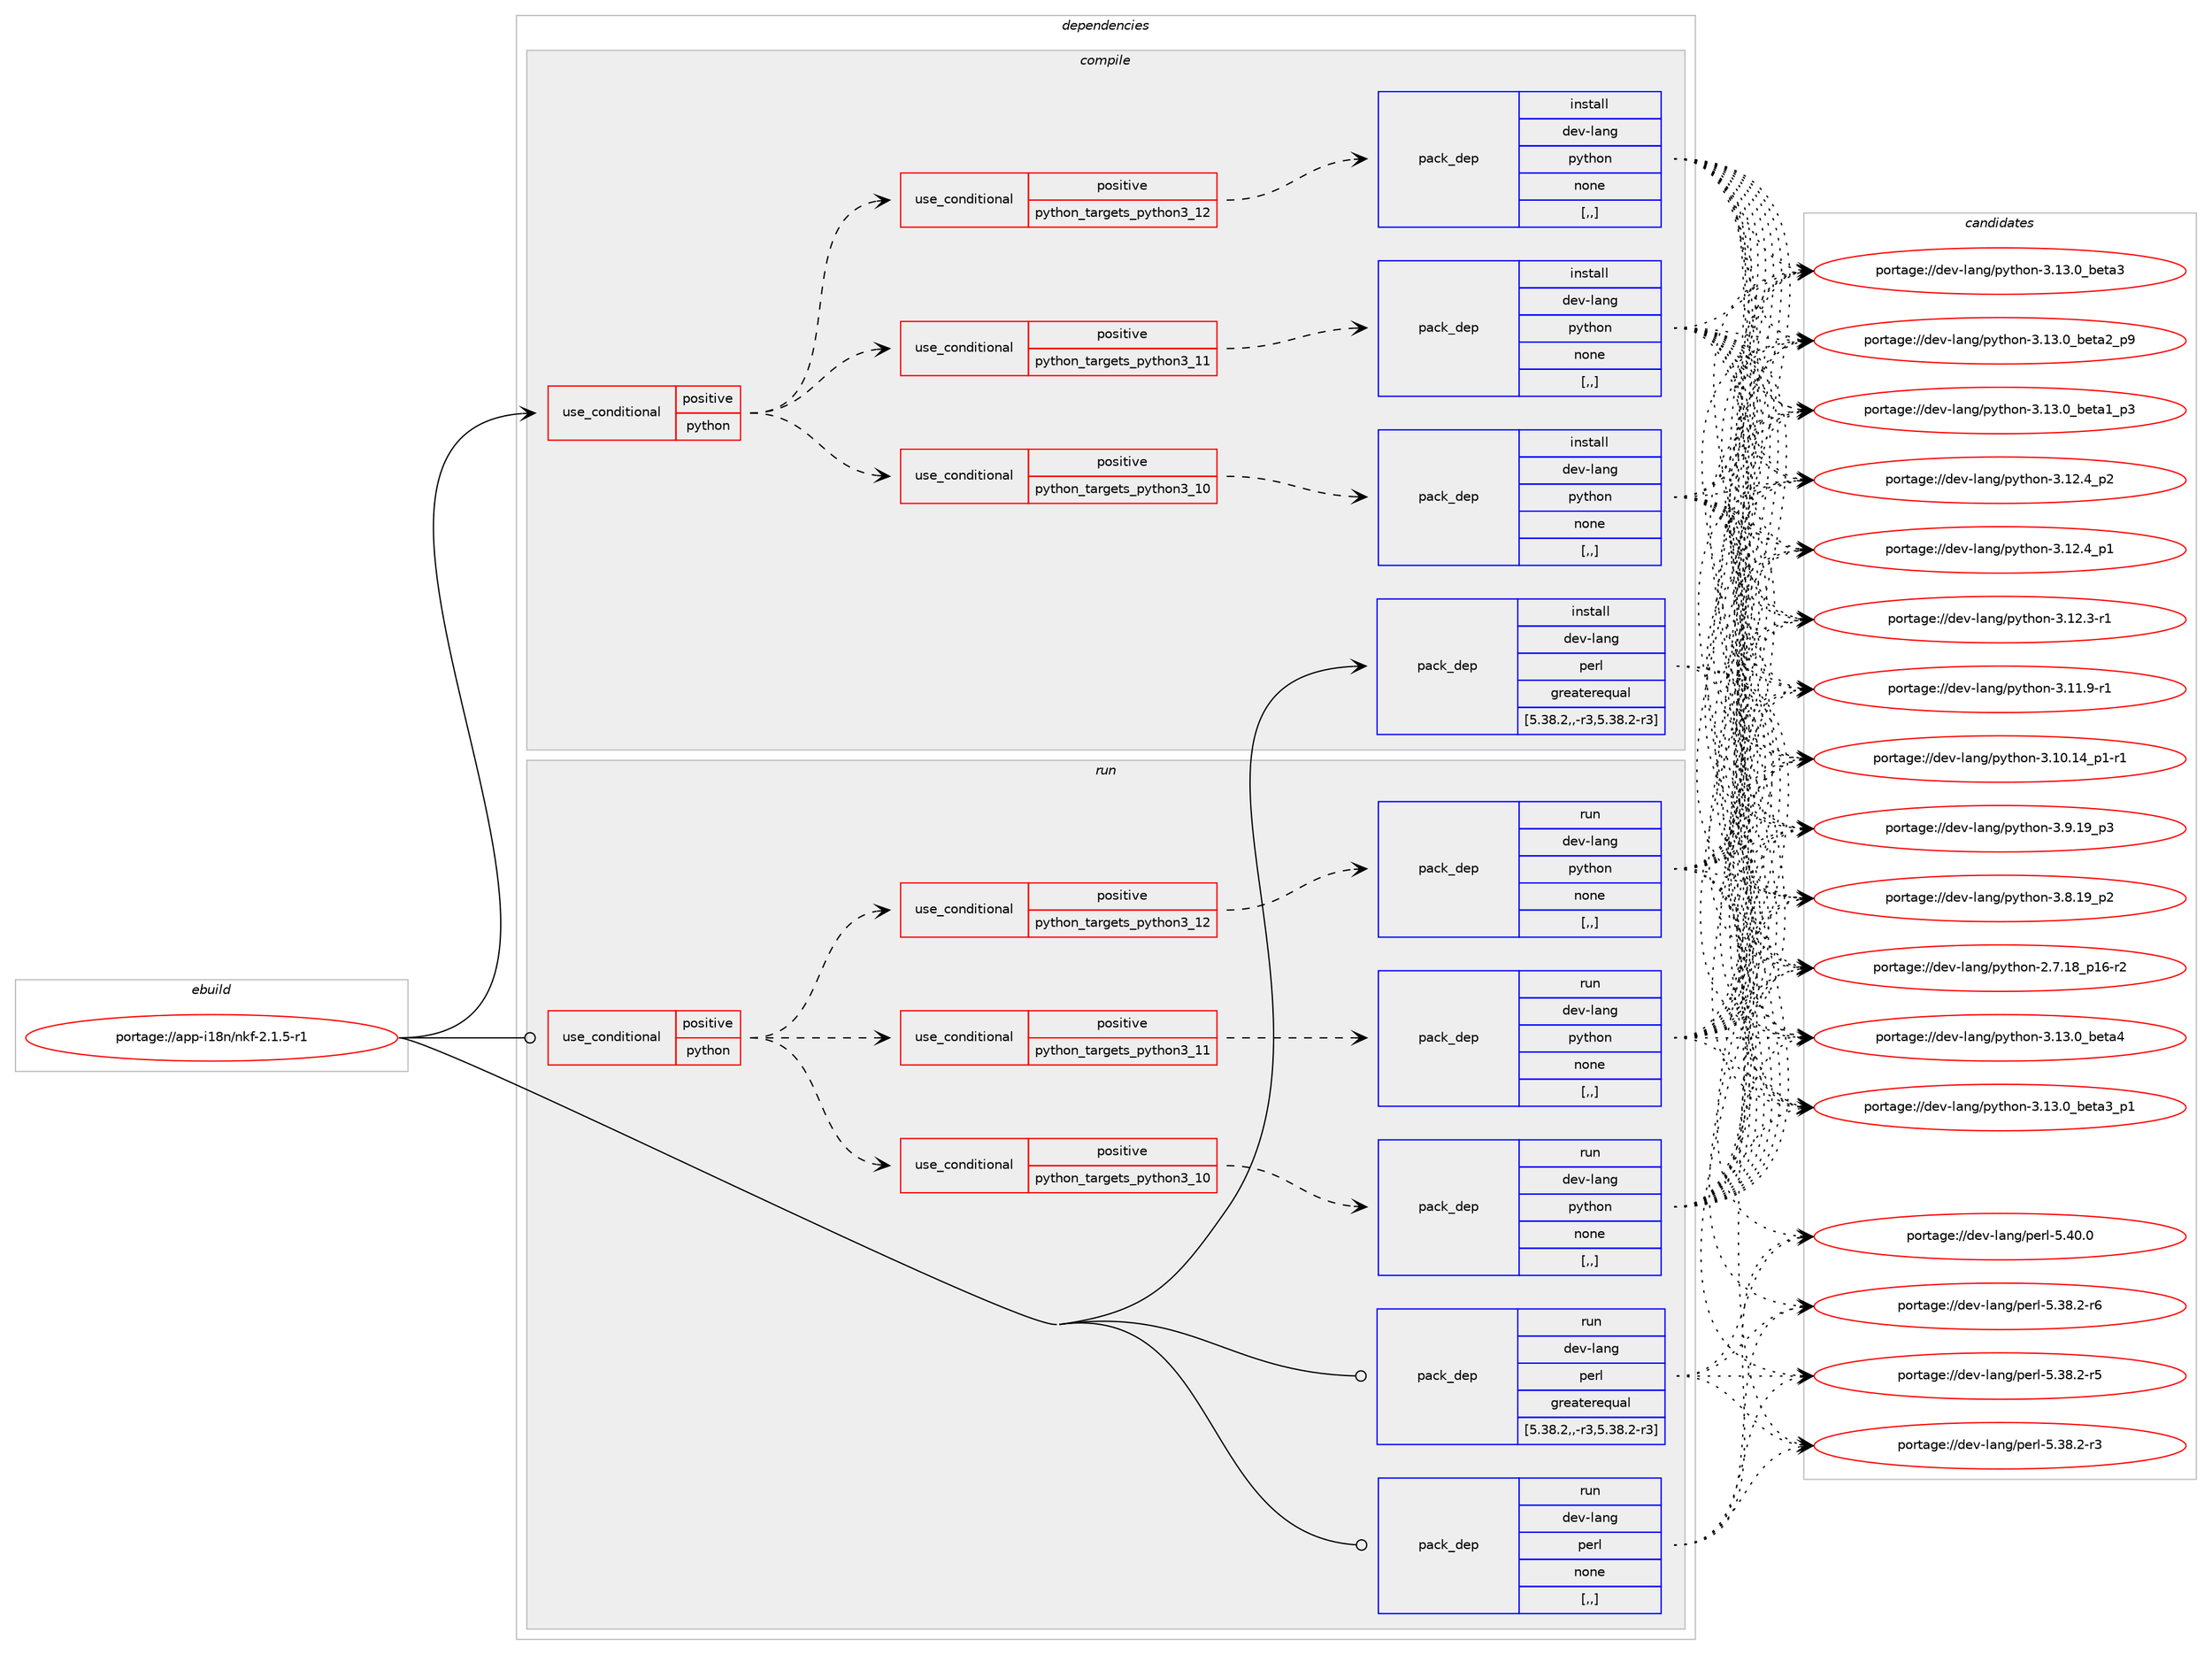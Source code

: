 digraph prolog {

# *************
# Graph options
# *************

newrank=true;
concentrate=true;
compound=true;
graph [rankdir=LR,fontname=Helvetica,fontsize=10,ranksep=1.5];#, ranksep=2.5, nodesep=0.2];
edge  [arrowhead=vee];
node  [fontname=Helvetica,fontsize=10];

# **********
# The ebuild
# **********

subgraph cluster_leftcol {
color=gray;
label=<<i>ebuild</i>>;
id [label="portage://app-i18n/nkf-2.1.5-r1", color=red, width=4, href="../app-i18n/nkf-2.1.5-r1.svg"];
}

# ****************
# The dependencies
# ****************

subgraph cluster_midcol {
color=gray;
label=<<i>dependencies</i>>;
subgraph cluster_compile {
fillcolor="#eeeeee";
style=filled;
label=<<i>compile</i>>;
subgraph cond11332 {
dependency38636 [label=<<TABLE BORDER="0" CELLBORDER="1" CELLSPACING="0" CELLPADDING="4"><TR><TD ROWSPAN="3" CELLPADDING="10">use_conditional</TD></TR><TR><TD>positive</TD></TR><TR><TD>python</TD></TR></TABLE>>, shape=none, color=red];
subgraph cond11333 {
dependency38637 [label=<<TABLE BORDER="0" CELLBORDER="1" CELLSPACING="0" CELLPADDING="4"><TR><TD ROWSPAN="3" CELLPADDING="10">use_conditional</TD></TR><TR><TD>positive</TD></TR><TR><TD>python_targets_python3_10</TD></TR></TABLE>>, shape=none, color=red];
subgraph pack26929 {
dependency38638 [label=<<TABLE BORDER="0" CELLBORDER="1" CELLSPACING="0" CELLPADDING="4" WIDTH="220"><TR><TD ROWSPAN="6" CELLPADDING="30">pack_dep</TD></TR><TR><TD WIDTH="110">install</TD></TR><TR><TD>dev-lang</TD></TR><TR><TD>python</TD></TR><TR><TD>none</TD></TR><TR><TD>[,,]</TD></TR></TABLE>>, shape=none, color=blue];
}
dependency38637:e -> dependency38638:w [weight=20,style="dashed",arrowhead="vee"];
}
dependency38636:e -> dependency38637:w [weight=20,style="dashed",arrowhead="vee"];
subgraph cond11334 {
dependency38639 [label=<<TABLE BORDER="0" CELLBORDER="1" CELLSPACING="0" CELLPADDING="4"><TR><TD ROWSPAN="3" CELLPADDING="10">use_conditional</TD></TR><TR><TD>positive</TD></TR><TR><TD>python_targets_python3_11</TD></TR></TABLE>>, shape=none, color=red];
subgraph pack26930 {
dependency38640 [label=<<TABLE BORDER="0" CELLBORDER="1" CELLSPACING="0" CELLPADDING="4" WIDTH="220"><TR><TD ROWSPAN="6" CELLPADDING="30">pack_dep</TD></TR><TR><TD WIDTH="110">install</TD></TR><TR><TD>dev-lang</TD></TR><TR><TD>python</TD></TR><TR><TD>none</TD></TR><TR><TD>[,,]</TD></TR></TABLE>>, shape=none, color=blue];
}
dependency38639:e -> dependency38640:w [weight=20,style="dashed",arrowhead="vee"];
}
dependency38636:e -> dependency38639:w [weight=20,style="dashed",arrowhead="vee"];
subgraph cond11335 {
dependency38641 [label=<<TABLE BORDER="0" CELLBORDER="1" CELLSPACING="0" CELLPADDING="4"><TR><TD ROWSPAN="3" CELLPADDING="10">use_conditional</TD></TR><TR><TD>positive</TD></TR><TR><TD>python_targets_python3_12</TD></TR></TABLE>>, shape=none, color=red];
subgraph pack26931 {
dependency38642 [label=<<TABLE BORDER="0" CELLBORDER="1" CELLSPACING="0" CELLPADDING="4" WIDTH="220"><TR><TD ROWSPAN="6" CELLPADDING="30">pack_dep</TD></TR><TR><TD WIDTH="110">install</TD></TR><TR><TD>dev-lang</TD></TR><TR><TD>python</TD></TR><TR><TD>none</TD></TR><TR><TD>[,,]</TD></TR></TABLE>>, shape=none, color=blue];
}
dependency38641:e -> dependency38642:w [weight=20,style="dashed",arrowhead="vee"];
}
dependency38636:e -> dependency38641:w [weight=20,style="dashed",arrowhead="vee"];
}
id:e -> dependency38636:w [weight=20,style="solid",arrowhead="vee"];
subgraph pack26932 {
dependency38643 [label=<<TABLE BORDER="0" CELLBORDER="1" CELLSPACING="0" CELLPADDING="4" WIDTH="220"><TR><TD ROWSPAN="6" CELLPADDING="30">pack_dep</TD></TR><TR><TD WIDTH="110">install</TD></TR><TR><TD>dev-lang</TD></TR><TR><TD>perl</TD></TR><TR><TD>greaterequal</TD></TR><TR><TD>[5.38.2,,-r3,5.38.2-r3]</TD></TR></TABLE>>, shape=none, color=blue];
}
id:e -> dependency38643:w [weight=20,style="solid",arrowhead="vee"];
}
subgraph cluster_compileandrun {
fillcolor="#eeeeee";
style=filled;
label=<<i>compile and run</i>>;
}
subgraph cluster_run {
fillcolor="#eeeeee";
style=filled;
label=<<i>run</i>>;
subgraph cond11336 {
dependency38644 [label=<<TABLE BORDER="0" CELLBORDER="1" CELLSPACING="0" CELLPADDING="4"><TR><TD ROWSPAN="3" CELLPADDING="10">use_conditional</TD></TR><TR><TD>positive</TD></TR><TR><TD>python</TD></TR></TABLE>>, shape=none, color=red];
subgraph cond11337 {
dependency38645 [label=<<TABLE BORDER="0" CELLBORDER="1" CELLSPACING="0" CELLPADDING="4"><TR><TD ROWSPAN="3" CELLPADDING="10">use_conditional</TD></TR><TR><TD>positive</TD></TR><TR><TD>python_targets_python3_10</TD></TR></TABLE>>, shape=none, color=red];
subgraph pack26933 {
dependency38646 [label=<<TABLE BORDER="0" CELLBORDER="1" CELLSPACING="0" CELLPADDING="4" WIDTH="220"><TR><TD ROWSPAN="6" CELLPADDING="30">pack_dep</TD></TR><TR><TD WIDTH="110">run</TD></TR><TR><TD>dev-lang</TD></TR><TR><TD>python</TD></TR><TR><TD>none</TD></TR><TR><TD>[,,]</TD></TR></TABLE>>, shape=none, color=blue];
}
dependency38645:e -> dependency38646:w [weight=20,style="dashed",arrowhead="vee"];
}
dependency38644:e -> dependency38645:w [weight=20,style="dashed",arrowhead="vee"];
subgraph cond11338 {
dependency38647 [label=<<TABLE BORDER="0" CELLBORDER="1" CELLSPACING="0" CELLPADDING="4"><TR><TD ROWSPAN="3" CELLPADDING="10">use_conditional</TD></TR><TR><TD>positive</TD></TR><TR><TD>python_targets_python3_11</TD></TR></TABLE>>, shape=none, color=red];
subgraph pack26934 {
dependency38648 [label=<<TABLE BORDER="0" CELLBORDER="1" CELLSPACING="0" CELLPADDING="4" WIDTH="220"><TR><TD ROWSPAN="6" CELLPADDING="30">pack_dep</TD></TR><TR><TD WIDTH="110">run</TD></TR><TR><TD>dev-lang</TD></TR><TR><TD>python</TD></TR><TR><TD>none</TD></TR><TR><TD>[,,]</TD></TR></TABLE>>, shape=none, color=blue];
}
dependency38647:e -> dependency38648:w [weight=20,style="dashed",arrowhead="vee"];
}
dependency38644:e -> dependency38647:w [weight=20,style="dashed",arrowhead="vee"];
subgraph cond11339 {
dependency38649 [label=<<TABLE BORDER="0" CELLBORDER="1" CELLSPACING="0" CELLPADDING="4"><TR><TD ROWSPAN="3" CELLPADDING="10">use_conditional</TD></TR><TR><TD>positive</TD></TR><TR><TD>python_targets_python3_12</TD></TR></TABLE>>, shape=none, color=red];
subgraph pack26935 {
dependency38650 [label=<<TABLE BORDER="0" CELLBORDER="1" CELLSPACING="0" CELLPADDING="4" WIDTH="220"><TR><TD ROWSPAN="6" CELLPADDING="30">pack_dep</TD></TR><TR><TD WIDTH="110">run</TD></TR><TR><TD>dev-lang</TD></TR><TR><TD>python</TD></TR><TR><TD>none</TD></TR><TR><TD>[,,]</TD></TR></TABLE>>, shape=none, color=blue];
}
dependency38649:e -> dependency38650:w [weight=20,style="dashed",arrowhead="vee"];
}
dependency38644:e -> dependency38649:w [weight=20,style="dashed",arrowhead="vee"];
}
id:e -> dependency38644:w [weight=20,style="solid",arrowhead="odot"];
subgraph pack26936 {
dependency38651 [label=<<TABLE BORDER="0" CELLBORDER="1" CELLSPACING="0" CELLPADDING="4" WIDTH="220"><TR><TD ROWSPAN="6" CELLPADDING="30">pack_dep</TD></TR><TR><TD WIDTH="110">run</TD></TR><TR><TD>dev-lang</TD></TR><TR><TD>perl</TD></TR><TR><TD>greaterequal</TD></TR><TR><TD>[5.38.2,,-r3,5.38.2-r3]</TD></TR></TABLE>>, shape=none, color=blue];
}
id:e -> dependency38651:w [weight=20,style="solid",arrowhead="odot"];
subgraph pack26937 {
dependency38652 [label=<<TABLE BORDER="0" CELLBORDER="1" CELLSPACING="0" CELLPADDING="4" WIDTH="220"><TR><TD ROWSPAN="6" CELLPADDING="30">pack_dep</TD></TR><TR><TD WIDTH="110">run</TD></TR><TR><TD>dev-lang</TD></TR><TR><TD>perl</TD></TR><TR><TD>none</TD></TR><TR><TD>[,,]</TD></TR></TABLE>>, shape=none, color=blue];
}
id:e -> dependency38652:w [weight=20,style="solid",arrowhead="odot"];
}
}

# **************
# The candidates
# **************

subgraph cluster_choices {
rank=same;
color=gray;
label=<<i>candidates</i>>;

subgraph choice26929 {
color=black;
nodesep=1;
choice1001011184510897110103471121211161041111104551464951464895981011169752 [label="portage://dev-lang/python-3.13.0_beta4", color=red, width=4,href="../dev-lang/python-3.13.0_beta4.svg"];
choice10010111845108971101034711212111610411111045514649514648959810111697519511249 [label="portage://dev-lang/python-3.13.0_beta3_p1", color=red, width=4,href="../dev-lang/python-3.13.0_beta3_p1.svg"];
choice1001011184510897110103471121211161041111104551464951464895981011169751 [label="portage://dev-lang/python-3.13.0_beta3", color=red, width=4,href="../dev-lang/python-3.13.0_beta3.svg"];
choice10010111845108971101034711212111610411111045514649514648959810111697509511257 [label="portage://dev-lang/python-3.13.0_beta2_p9", color=red, width=4,href="../dev-lang/python-3.13.0_beta2_p9.svg"];
choice10010111845108971101034711212111610411111045514649514648959810111697499511251 [label="portage://dev-lang/python-3.13.0_beta1_p3", color=red, width=4,href="../dev-lang/python-3.13.0_beta1_p3.svg"];
choice100101118451089711010347112121116104111110455146495046529511250 [label="portage://dev-lang/python-3.12.4_p2", color=red, width=4,href="../dev-lang/python-3.12.4_p2.svg"];
choice100101118451089711010347112121116104111110455146495046529511249 [label="portage://dev-lang/python-3.12.4_p1", color=red, width=4,href="../dev-lang/python-3.12.4_p1.svg"];
choice100101118451089711010347112121116104111110455146495046514511449 [label="portage://dev-lang/python-3.12.3-r1", color=red, width=4,href="../dev-lang/python-3.12.3-r1.svg"];
choice100101118451089711010347112121116104111110455146494946574511449 [label="portage://dev-lang/python-3.11.9-r1", color=red, width=4,href="../dev-lang/python-3.11.9-r1.svg"];
choice100101118451089711010347112121116104111110455146494846495295112494511449 [label="portage://dev-lang/python-3.10.14_p1-r1", color=red, width=4,href="../dev-lang/python-3.10.14_p1-r1.svg"];
choice100101118451089711010347112121116104111110455146574649579511251 [label="portage://dev-lang/python-3.9.19_p3", color=red, width=4,href="../dev-lang/python-3.9.19_p3.svg"];
choice100101118451089711010347112121116104111110455146564649579511250 [label="portage://dev-lang/python-3.8.19_p2", color=red, width=4,href="../dev-lang/python-3.8.19_p2.svg"];
choice100101118451089711010347112121116104111110455046554649569511249544511450 [label="portage://dev-lang/python-2.7.18_p16-r2", color=red, width=4,href="../dev-lang/python-2.7.18_p16-r2.svg"];
dependency38638:e -> choice1001011184510897110103471121211161041111104551464951464895981011169752:w [style=dotted,weight="100"];
dependency38638:e -> choice10010111845108971101034711212111610411111045514649514648959810111697519511249:w [style=dotted,weight="100"];
dependency38638:e -> choice1001011184510897110103471121211161041111104551464951464895981011169751:w [style=dotted,weight="100"];
dependency38638:e -> choice10010111845108971101034711212111610411111045514649514648959810111697509511257:w [style=dotted,weight="100"];
dependency38638:e -> choice10010111845108971101034711212111610411111045514649514648959810111697499511251:w [style=dotted,weight="100"];
dependency38638:e -> choice100101118451089711010347112121116104111110455146495046529511250:w [style=dotted,weight="100"];
dependency38638:e -> choice100101118451089711010347112121116104111110455146495046529511249:w [style=dotted,weight="100"];
dependency38638:e -> choice100101118451089711010347112121116104111110455146495046514511449:w [style=dotted,weight="100"];
dependency38638:e -> choice100101118451089711010347112121116104111110455146494946574511449:w [style=dotted,weight="100"];
dependency38638:e -> choice100101118451089711010347112121116104111110455146494846495295112494511449:w [style=dotted,weight="100"];
dependency38638:e -> choice100101118451089711010347112121116104111110455146574649579511251:w [style=dotted,weight="100"];
dependency38638:e -> choice100101118451089711010347112121116104111110455146564649579511250:w [style=dotted,weight="100"];
dependency38638:e -> choice100101118451089711010347112121116104111110455046554649569511249544511450:w [style=dotted,weight="100"];
}
subgraph choice26930 {
color=black;
nodesep=1;
choice1001011184510897110103471121211161041111104551464951464895981011169752 [label="portage://dev-lang/python-3.13.0_beta4", color=red, width=4,href="../dev-lang/python-3.13.0_beta4.svg"];
choice10010111845108971101034711212111610411111045514649514648959810111697519511249 [label="portage://dev-lang/python-3.13.0_beta3_p1", color=red, width=4,href="../dev-lang/python-3.13.0_beta3_p1.svg"];
choice1001011184510897110103471121211161041111104551464951464895981011169751 [label="portage://dev-lang/python-3.13.0_beta3", color=red, width=4,href="../dev-lang/python-3.13.0_beta3.svg"];
choice10010111845108971101034711212111610411111045514649514648959810111697509511257 [label="portage://dev-lang/python-3.13.0_beta2_p9", color=red, width=4,href="../dev-lang/python-3.13.0_beta2_p9.svg"];
choice10010111845108971101034711212111610411111045514649514648959810111697499511251 [label="portage://dev-lang/python-3.13.0_beta1_p3", color=red, width=4,href="../dev-lang/python-3.13.0_beta1_p3.svg"];
choice100101118451089711010347112121116104111110455146495046529511250 [label="portage://dev-lang/python-3.12.4_p2", color=red, width=4,href="../dev-lang/python-3.12.4_p2.svg"];
choice100101118451089711010347112121116104111110455146495046529511249 [label="portage://dev-lang/python-3.12.4_p1", color=red, width=4,href="../dev-lang/python-3.12.4_p1.svg"];
choice100101118451089711010347112121116104111110455146495046514511449 [label="portage://dev-lang/python-3.12.3-r1", color=red, width=4,href="../dev-lang/python-3.12.3-r1.svg"];
choice100101118451089711010347112121116104111110455146494946574511449 [label="portage://dev-lang/python-3.11.9-r1", color=red, width=4,href="../dev-lang/python-3.11.9-r1.svg"];
choice100101118451089711010347112121116104111110455146494846495295112494511449 [label="portage://dev-lang/python-3.10.14_p1-r1", color=red, width=4,href="../dev-lang/python-3.10.14_p1-r1.svg"];
choice100101118451089711010347112121116104111110455146574649579511251 [label="portage://dev-lang/python-3.9.19_p3", color=red, width=4,href="../dev-lang/python-3.9.19_p3.svg"];
choice100101118451089711010347112121116104111110455146564649579511250 [label="portage://dev-lang/python-3.8.19_p2", color=red, width=4,href="../dev-lang/python-3.8.19_p2.svg"];
choice100101118451089711010347112121116104111110455046554649569511249544511450 [label="portage://dev-lang/python-2.7.18_p16-r2", color=red, width=4,href="../dev-lang/python-2.7.18_p16-r2.svg"];
dependency38640:e -> choice1001011184510897110103471121211161041111104551464951464895981011169752:w [style=dotted,weight="100"];
dependency38640:e -> choice10010111845108971101034711212111610411111045514649514648959810111697519511249:w [style=dotted,weight="100"];
dependency38640:e -> choice1001011184510897110103471121211161041111104551464951464895981011169751:w [style=dotted,weight="100"];
dependency38640:e -> choice10010111845108971101034711212111610411111045514649514648959810111697509511257:w [style=dotted,weight="100"];
dependency38640:e -> choice10010111845108971101034711212111610411111045514649514648959810111697499511251:w [style=dotted,weight="100"];
dependency38640:e -> choice100101118451089711010347112121116104111110455146495046529511250:w [style=dotted,weight="100"];
dependency38640:e -> choice100101118451089711010347112121116104111110455146495046529511249:w [style=dotted,weight="100"];
dependency38640:e -> choice100101118451089711010347112121116104111110455146495046514511449:w [style=dotted,weight="100"];
dependency38640:e -> choice100101118451089711010347112121116104111110455146494946574511449:w [style=dotted,weight="100"];
dependency38640:e -> choice100101118451089711010347112121116104111110455146494846495295112494511449:w [style=dotted,weight="100"];
dependency38640:e -> choice100101118451089711010347112121116104111110455146574649579511251:w [style=dotted,weight="100"];
dependency38640:e -> choice100101118451089711010347112121116104111110455146564649579511250:w [style=dotted,weight="100"];
dependency38640:e -> choice100101118451089711010347112121116104111110455046554649569511249544511450:w [style=dotted,weight="100"];
}
subgraph choice26931 {
color=black;
nodesep=1;
choice1001011184510897110103471121211161041111104551464951464895981011169752 [label="portage://dev-lang/python-3.13.0_beta4", color=red, width=4,href="../dev-lang/python-3.13.0_beta4.svg"];
choice10010111845108971101034711212111610411111045514649514648959810111697519511249 [label="portage://dev-lang/python-3.13.0_beta3_p1", color=red, width=4,href="../dev-lang/python-3.13.0_beta3_p1.svg"];
choice1001011184510897110103471121211161041111104551464951464895981011169751 [label="portage://dev-lang/python-3.13.0_beta3", color=red, width=4,href="../dev-lang/python-3.13.0_beta3.svg"];
choice10010111845108971101034711212111610411111045514649514648959810111697509511257 [label="portage://dev-lang/python-3.13.0_beta2_p9", color=red, width=4,href="../dev-lang/python-3.13.0_beta2_p9.svg"];
choice10010111845108971101034711212111610411111045514649514648959810111697499511251 [label="portage://dev-lang/python-3.13.0_beta1_p3", color=red, width=4,href="../dev-lang/python-3.13.0_beta1_p3.svg"];
choice100101118451089711010347112121116104111110455146495046529511250 [label="portage://dev-lang/python-3.12.4_p2", color=red, width=4,href="../dev-lang/python-3.12.4_p2.svg"];
choice100101118451089711010347112121116104111110455146495046529511249 [label="portage://dev-lang/python-3.12.4_p1", color=red, width=4,href="../dev-lang/python-3.12.4_p1.svg"];
choice100101118451089711010347112121116104111110455146495046514511449 [label="portage://dev-lang/python-3.12.3-r1", color=red, width=4,href="../dev-lang/python-3.12.3-r1.svg"];
choice100101118451089711010347112121116104111110455146494946574511449 [label="portage://dev-lang/python-3.11.9-r1", color=red, width=4,href="../dev-lang/python-3.11.9-r1.svg"];
choice100101118451089711010347112121116104111110455146494846495295112494511449 [label="portage://dev-lang/python-3.10.14_p1-r1", color=red, width=4,href="../dev-lang/python-3.10.14_p1-r1.svg"];
choice100101118451089711010347112121116104111110455146574649579511251 [label="portage://dev-lang/python-3.9.19_p3", color=red, width=4,href="../dev-lang/python-3.9.19_p3.svg"];
choice100101118451089711010347112121116104111110455146564649579511250 [label="portage://dev-lang/python-3.8.19_p2", color=red, width=4,href="../dev-lang/python-3.8.19_p2.svg"];
choice100101118451089711010347112121116104111110455046554649569511249544511450 [label="portage://dev-lang/python-2.7.18_p16-r2", color=red, width=4,href="../dev-lang/python-2.7.18_p16-r2.svg"];
dependency38642:e -> choice1001011184510897110103471121211161041111104551464951464895981011169752:w [style=dotted,weight="100"];
dependency38642:e -> choice10010111845108971101034711212111610411111045514649514648959810111697519511249:w [style=dotted,weight="100"];
dependency38642:e -> choice1001011184510897110103471121211161041111104551464951464895981011169751:w [style=dotted,weight="100"];
dependency38642:e -> choice10010111845108971101034711212111610411111045514649514648959810111697509511257:w [style=dotted,weight="100"];
dependency38642:e -> choice10010111845108971101034711212111610411111045514649514648959810111697499511251:w [style=dotted,weight="100"];
dependency38642:e -> choice100101118451089711010347112121116104111110455146495046529511250:w [style=dotted,weight="100"];
dependency38642:e -> choice100101118451089711010347112121116104111110455146495046529511249:w [style=dotted,weight="100"];
dependency38642:e -> choice100101118451089711010347112121116104111110455146495046514511449:w [style=dotted,weight="100"];
dependency38642:e -> choice100101118451089711010347112121116104111110455146494946574511449:w [style=dotted,weight="100"];
dependency38642:e -> choice100101118451089711010347112121116104111110455146494846495295112494511449:w [style=dotted,weight="100"];
dependency38642:e -> choice100101118451089711010347112121116104111110455146574649579511251:w [style=dotted,weight="100"];
dependency38642:e -> choice100101118451089711010347112121116104111110455146564649579511250:w [style=dotted,weight="100"];
dependency38642:e -> choice100101118451089711010347112121116104111110455046554649569511249544511450:w [style=dotted,weight="100"];
}
subgraph choice26932 {
color=black;
nodesep=1;
choice10010111845108971101034711210111410845534652484648 [label="portage://dev-lang/perl-5.40.0", color=red, width=4,href="../dev-lang/perl-5.40.0.svg"];
choice100101118451089711010347112101114108455346515646504511454 [label="portage://dev-lang/perl-5.38.2-r6", color=red, width=4,href="../dev-lang/perl-5.38.2-r6.svg"];
choice100101118451089711010347112101114108455346515646504511453 [label="portage://dev-lang/perl-5.38.2-r5", color=red, width=4,href="../dev-lang/perl-5.38.2-r5.svg"];
choice100101118451089711010347112101114108455346515646504511451 [label="portage://dev-lang/perl-5.38.2-r3", color=red, width=4,href="../dev-lang/perl-5.38.2-r3.svg"];
dependency38643:e -> choice10010111845108971101034711210111410845534652484648:w [style=dotted,weight="100"];
dependency38643:e -> choice100101118451089711010347112101114108455346515646504511454:w [style=dotted,weight="100"];
dependency38643:e -> choice100101118451089711010347112101114108455346515646504511453:w [style=dotted,weight="100"];
dependency38643:e -> choice100101118451089711010347112101114108455346515646504511451:w [style=dotted,weight="100"];
}
subgraph choice26933 {
color=black;
nodesep=1;
choice1001011184510897110103471121211161041111104551464951464895981011169752 [label="portage://dev-lang/python-3.13.0_beta4", color=red, width=4,href="../dev-lang/python-3.13.0_beta4.svg"];
choice10010111845108971101034711212111610411111045514649514648959810111697519511249 [label="portage://dev-lang/python-3.13.0_beta3_p1", color=red, width=4,href="../dev-lang/python-3.13.0_beta3_p1.svg"];
choice1001011184510897110103471121211161041111104551464951464895981011169751 [label="portage://dev-lang/python-3.13.0_beta3", color=red, width=4,href="../dev-lang/python-3.13.0_beta3.svg"];
choice10010111845108971101034711212111610411111045514649514648959810111697509511257 [label="portage://dev-lang/python-3.13.0_beta2_p9", color=red, width=4,href="../dev-lang/python-3.13.0_beta2_p9.svg"];
choice10010111845108971101034711212111610411111045514649514648959810111697499511251 [label="portage://dev-lang/python-3.13.0_beta1_p3", color=red, width=4,href="../dev-lang/python-3.13.0_beta1_p3.svg"];
choice100101118451089711010347112121116104111110455146495046529511250 [label="portage://dev-lang/python-3.12.4_p2", color=red, width=4,href="../dev-lang/python-3.12.4_p2.svg"];
choice100101118451089711010347112121116104111110455146495046529511249 [label="portage://dev-lang/python-3.12.4_p1", color=red, width=4,href="../dev-lang/python-3.12.4_p1.svg"];
choice100101118451089711010347112121116104111110455146495046514511449 [label="portage://dev-lang/python-3.12.3-r1", color=red, width=4,href="../dev-lang/python-3.12.3-r1.svg"];
choice100101118451089711010347112121116104111110455146494946574511449 [label="portage://dev-lang/python-3.11.9-r1", color=red, width=4,href="../dev-lang/python-3.11.9-r1.svg"];
choice100101118451089711010347112121116104111110455146494846495295112494511449 [label="portage://dev-lang/python-3.10.14_p1-r1", color=red, width=4,href="../dev-lang/python-3.10.14_p1-r1.svg"];
choice100101118451089711010347112121116104111110455146574649579511251 [label="portage://dev-lang/python-3.9.19_p3", color=red, width=4,href="../dev-lang/python-3.9.19_p3.svg"];
choice100101118451089711010347112121116104111110455146564649579511250 [label="portage://dev-lang/python-3.8.19_p2", color=red, width=4,href="../dev-lang/python-3.8.19_p2.svg"];
choice100101118451089711010347112121116104111110455046554649569511249544511450 [label="portage://dev-lang/python-2.7.18_p16-r2", color=red, width=4,href="../dev-lang/python-2.7.18_p16-r2.svg"];
dependency38646:e -> choice1001011184510897110103471121211161041111104551464951464895981011169752:w [style=dotted,weight="100"];
dependency38646:e -> choice10010111845108971101034711212111610411111045514649514648959810111697519511249:w [style=dotted,weight="100"];
dependency38646:e -> choice1001011184510897110103471121211161041111104551464951464895981011169751:w [style=dotted,weight="100"];
dependency38646:e -> choice10010111845108971101034711212111610411111045514649514648959810111697509511257:w [style=dotted,weight="100"];
dependency38646:e -> choice10010111845108971101034711212111610411111045514649514648959810111697499511251:w [style=dotted,weight="100"];
dependency38646:e -> choice100101118451089711010347112121116104111110455146495046529511250:w [style=dotted,weight="100"];
dependency38646:e -> choice100101118451089711010347112121116104111110455146495046529511249:w [style=dotted,weight="100"];
dependency38646:e -> choice100101118451089711010347112121116104111110455146495046514511449:w [style=dotted,weight="100"];
dependency38646:e -> choice100101118451089711010347112121116104111110455146494946574511449:w [style=dotted,weight="100"];
dependency38646:e -> choice100101118451089711010347112121116104111110455146494846495295112494511449:w [style=dotted,weight="100"];
dependency38646:e -> choice100101118451089711010347112121116104111110455146574649579511251:w [style=dotted,weight="100"];
dependency38646:e -> choice100101118451089711010347112121116104111110455146564649579511250:w [style=dotted,weight="100"];
dependency38646:e -> choice100101118451089711010347112121116104111110455046554649569511249544511450:w [style=dotted,weight="100"];
}
subgraph choice26934 {
color=black;
nodesep=1;
choice1001011184510897110103471121211161041111104551464951464895981011169752 [label="portage://dev-lang/python-3.13.0_beta4", color=red, width=4,href="../dev-lang/python-3.13.0_beta4.svg"];
choice10010111845108971101034711212111610411111045514649514648959810111697519511249 [label="portage://dev-lang/python-3.13.0_beta3_p1", color=red, width=4,href="../dev-lang/python-3.13.0_beta3_p1.svg"];
choice1001011184510897110103471121211161041111104551464951464895981011169751 [label="portage://dev-lang/python-3.13.0_beta3", color=red, width=4,href="../dev-lang/python-3.13.0_beta3.svg"];
choice10010111845108971101034711212111610411111045514649514648959810111697509511257 [label="portage://dev-lang/python-3.13.0_beta2_p9", color=red, width=4,href="../dev-lang/python-3.13.0_beta2_p9.svg"];
choice10010111845108971101034711212111610411111045514649514648959810111697499511251 [label="portage://dev-lang/python-3.13.0_beta1_p3", color=red, width=4,href="../dev-lang/python-3.13.0_beta1_p3.svg"];
choice100101118451089711010347112121116104111110455146495046529511250 [label="portage://dev-lang/python-3.12.4_p2", color=red, width=4,href="../dev-lang/python-3.12.4_p2.svg"];
choice100101118451089711010347112121116104111110455146495046529511249 [label="portage://dev-lang/python-3.12.4_p1", color=red, width=4,href="../dev-lang/python-3.12.4_p1.svg"];
choice100101118451089711010347112121116104111110455146495046514511449 [label="portage://dev-lang/python-3.12.3-r1", color=red, width=4,href="../dev-lang/python-3.12.3-r1.svg"];
choice100101118451089711010347112121116104111110455146494946574511449 [label="portage://dev-lang/python-3.11.9-r1", color=red, width=4,href="../dev-lang/python-3.11.9-r1.svg"];
choice100101118451089711010347112121116104111110455146494846495295112494511449 [label="portage://dev-lang/python-3.10.14_p1-r1", color=red, width=4,href="../dev-lang/python-3.10.14_p1-r1.svg"];
choice100101118451089711010347112121116104111110455146574649579511251 [label="portage://dev-lang/python-3.9.19_p3", color=red, width=4,href="../dev-lang/python-3.9.19_p3.svg"];
choice100101118451089711010347112121116104111110455146564649579511250 [label="portage://dev-lang/python-3.8.19_p2", color=red, width=4,href="../dev-lang/python-3.8.19_p2.svg"];
choice100101118451089711010347112121116104111110455046554649569511249544511450 [label="portage://dev-lang/python-2.7.18_p16-r2", color=red, width=4,href="../dev-lang/python-2.7.18_p16-r2.svg"];
dependency38648:e -> choice1001011184510897110103471121211161041111104551464951464895981011169752:w [style=dotted,weight="100"];
dependency38648:e -> choice10010111845108971101034711212111610411111045514649514648959810111697519511249:w [style=dotted,weight="100"];
dependency38648:e -> choice1001011184510897110103471121211161041111104551464951464895981011169751:w [style=dotted,weight="100"];
dependency38648:e -> choice10010111845108971101034711212111610411111045514649514648959810111697509511257:w [style=dotted,weight="100"];
dependency38648:e -> choice10010111845108971101034711212111610411111045514649514648959810111697499511251:w [style=dotted,weight="100"];
dependency38648:e -> choice100101118451089711010347112121116104111110455146495046529511250:w [style=dotted,weight="100"];
dependency38648:e -> choice100101118451089711010347112121116104111110455146495046529511249:w [style=dotted,weight="100"];
dependency38648:e -> choice100101118451089711010347112121116104111110455146495046514511449:w [style=dotted,weight="100"];
dependency38648:e -> choice100101118451089711010347112121116104111110455146494946574511449:w [style=dotted,weight="100"];
dependency38648:e -> choice100101118451089711010347112121116104111110455146494846495295112494511449:w [style=dotted,weight="100"];
dependency38648:e -> choice100101118451089711010347112121116104111110455146574649579511251:w [style=dotted,weight="100"];
dependency38648:e -> choice100101118451089711010347112121116104111110455146564649579511250:w [style=dotted,weight="100"];
dependency38648:e -> choice100101118451089711010347112121116104111110455046554649569511249544511450:w [style=dotted,weight="100"];
}
subgraph choice26935 {
color=black;
nodesep=1;
choice1001011184510897110103471121211161041111104551464951464895981011169752 [label="portage://dev-lang/python-3.13.0_beta4", color=red, width=4,href="../dev-lang/python-3.13.0_beta4.svg"];
choice10010111845108971101034711212111610411111045514649514648959810111697519511249 [label="portage://dev-lang/python-3.13.0_beta3_p1", color=red, width=4,href="../dev-lang/python-3.13.0_beta3_p1.svg"];
choice1001011184510897110103471121211161041111104551464951464895981011169751 [label="portage://dev-lang/python-3.13.0_beta3", color=red, width=4,href="../dev-lang/python-3.13.0_beta3.svg"];
choice10010111845108971101034711212111610411111045514649514648959810111697509511257 [label="portage://dev-lang/python-3.13.0_beta2_p9", color=red, width=4,href="../dev-lang/python-3.13.0_beta2_p9.svg"];
choice10010111845108971101034711212111610411111045514649514648959810111697499511251 [label="portage://dev-lang/python-3.13.0_beta1_p3", color=red, width=4,href="../dev-lang/python-3.13.0_beta1_p3.svg"];
choice100101118451089711010347112121116104111110455146495046529511250 [label="portage://dev-lang/python-3.12.4_p2", color=red, width=4,href="../dev-lang/python-3.12.4_p2.svg"];
choice100101118451089711010347112121116104111110455146495046529511249 [label="portage://dev-lang/python-3.12.4_p1", color=red, width=4,href="../dev-lang/python-3.12.4_p1.svg"];
choice100101118451089711010347112121116104111110455146495046514511449 [label="portage://dev-lang/python-3.12.3-r1", color=red, width=4,href="../dev-lang/python-3.12.3-r1.svg"];
choice100101118451089711010347112121116104111110455146494946574511449 [label="portage://dev-lang/python-3.11.9-r1", color=red, width=4,href="../dev-lang/python-3.11.9-r1.svg"];
choice100101118451089711010347112121116104111110455146494846495295112494511449 [label="portage://dev-lang/python-3.10.14_p1-r1", color=red, width=4,href="../dev-lang/python-3.10.14_p1-r1.svg"];
choice100101118451089711010347112121116104111110455146574649579511251 [label="portage://dev-lang/python-3.9.19_p3", color=red, width=4,href="../dev-lang/python-3.9.19_p3.svg"];
choice100101118451089711010347112121116104111110455146564649579511250 [label="portage://dev-lang/python-3.8.19_p2", color=red, width=4,href="../dev-lang/python-3.8.19_p2.svg"];
choice100101118451089711010347112121116104111110455046554649569511249544511450 [label="portage://dev-lang/python-2.7.18_p16-r2", color=red, width=4,href="../dev-lang/python-2.7.18_p16-r2.svg"];
dependency38650:e -> choice1001011184510897110103471121211161041111104551464951464895981011169752:w [style=dotted,weight="100"];
dependency38650:e -> choice10010111845108971101034711212111610411111045514649514648959810111697519511249:w [style=dotted,weight="100"];
dependency38650:e -> choice1001011184510897110103471121211161041111104551464951464895981011169751:w [style=dotted,weight="100"];
dependency38650:e -> choice10010111845108971101034711212111610411111045514649514648959810111697509511257:w [style=dotted,weight="100"];
dependency38650:e -> choice10010111845108971101034711212111610411111045514649514648959810111697499511251:w [style=dotted,weight="100"];
dependency38650:e -> choice100101118451089711010347112121116104111110455146495046529511250:w [style=dotted,weight="100"];
dependency38650:e -> choice100101118451089711010347112121116104111110455146495046529511249:w [style=dotted,weight="100"];
dependency38650:e -> choice100101118451089711010347112121116104111110455146495046514511449:w [style=dotted,weight="100"];
dependency38650:e -> choice100101118451089711010347112121116104111110455146494946574511449:w [style=dotted,weight="100"];
dependency38650:e -> choice100101118451089711010347112121116104111110455146494846495295112494511449:w [style=dotted,weight="100"];
dependency38650:e -> choice100101118451089711010347112121116104111110455146574649579511251:w [style=dotted,weight="100"];
dependency38650:e -> choice100101118451089711010347112121116104111110455146564649579511250:w [style=dotted,weight="100"];
dependency38650:e -> choice100101118451089711010347112121116104111110455046554649569511249544511450:w [style=dotted,weight="100"];
}
subgraph choice26936 {
color=black;
nodesep=1;
choice10010111845108971101034711210111410845534652484648 [label="portage://dev-lang/perl-5.40.0", color=red, width=4,href="../dev-lang/perl-5.40.0.svg"];
choice100101118451089711010347112101114108455346515646504511454 [label="portage://dev-lang/perl-5.38.2-r6", color=red, width=4,href="../dev-lang/perl-5.38.2-r6.svg"];
choice100101118451089711010347112101114108455346515646504511453 [label="portage://dev-lang/perl-5.38.2-r5", color=red, width=4,href="../dev-lang/perl-5.38.2-r5.svg"];
choice100101118451089711010347112101114108455346515646504511451 [label="portage://dev-lang/perl-5.38.2-r3", color=red, width=4,href="../dev-lang/perl-5.38.2-r3.svg"];
dependency38651:e -> choice10010111845108971101034711210111410845534652484648:w [style=dotted,weight="100"];
dependency38651:e -> choice100101118451089711010347112101114108455346515646504511454:w [style=dotted,weight="100"];
dependency38651:e -> choice100101118451089711010347112101114108455346515646504511453:w [style=dotted,weight="100"];
dependency38651:e -> choice100101118451089711010347112101114108455346515646504511451:w [style=dotted,weight="100"];
}
subgraph choice26937 {
color=black;
nodesep=1;
choice10010111845108971101034711210111410845534652484648 [label="portage://dev-lang/perl-5.40.0", color=red, width=4,href="../dev-lang/perl-5.40.0.svg"];
choice100101118451089711010347112101114108455346515646504511454 [label="portage://dev-lang/perl-5.38.2-r6", color=red, width=4,href="../dev-lang/perl-5.38.2-r6.svg"];
choice100101118451089711010347112101114108455346515646504511453 [label="portage://dev-lang/perl-5.38.2-r5", color=red, width=4,href="../dev-lang/perl-5.38.2-r5.svg"];
choice100101118451089711010347112101114108455346515646504511451 [label="portage://dev-lang/perl-5.38.2-r3", color=red, width=4,href="../dev-lang/perl-5.38.2-r3.svg"];
dependency38652:e -> choice10010111845108971101034711210111410845534652484648:w [style=dotted,weight="100"];
dependency38652:e -> choice100101118451089711010347112101114108455346515646504511454:w [style=dotted,weight="100"];
dependency38652:e -> choice100101118451089711010347112101114108455346515646504511453:w [style=dotted,weight="100"];
dependency38652:e -> choice100101118451089711010347112101114108455346515646504511451:w [style=dotted,weight="100"];
}
}

}
